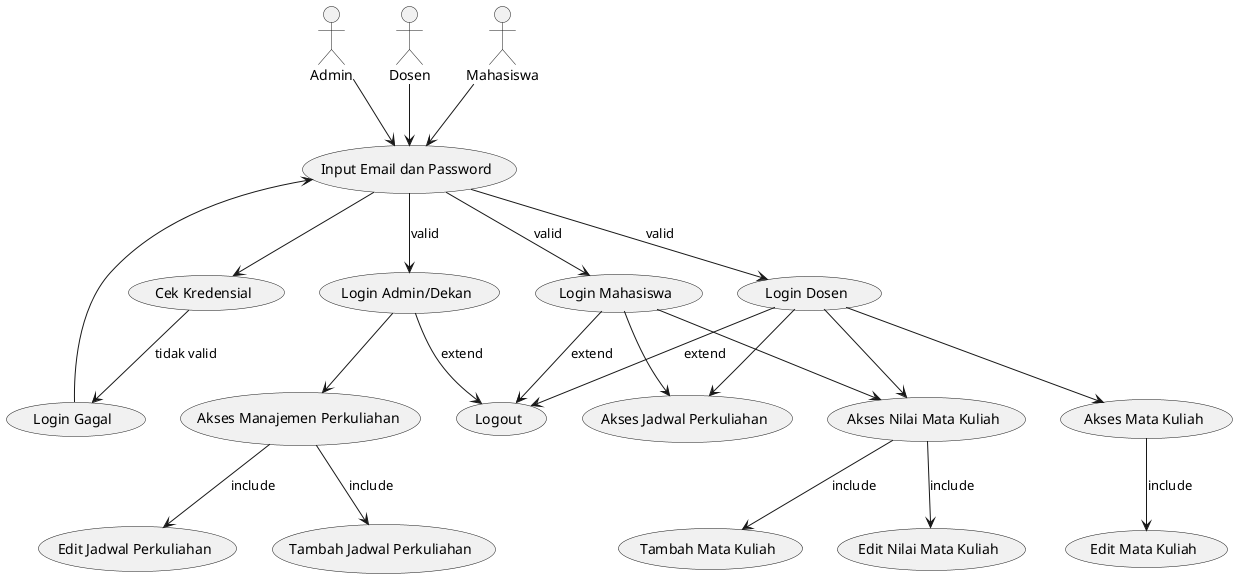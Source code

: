 @startuml jadwal
actor Admin
actor Dosen
actor Mahasiswa

usecase "Input Email dan Password" as UC1
usecase "Cek Kredensial" as UC2
usecase "Login Gagal" as UC3
usecase "Login Admin/Dekan" as UC4
usecase "Login Mahasiswa" as UC5
usecase "Login Dosen" as UC6
usecase "Akses Manajemen Perkuliahan" as UC7
usecase "Akses Jadwal Perkuliahan" as UC8
usecase "Tambah Jadwal Perkuliahan" as UC9
usecase "Edit Jadwal Perkuliahan" as UC10
usecase "Edit Nilai Mata Kuliah" as UC11
usecase "Akses Nilai Mata Kuliah" as UC12
usecase "Akses Mata Kuliah" as UC13
usecase "Edit Mata Kuliah" as UC14
usecase "Tambah Mata Kuliah" as UC16
usecase "Logout" as UC15

Admin --> UC1
Dosen --> UC1
Mahasiswa --> UC1
UC1 --> UC2
UC2 --> UC3: tidak valid
UC3 --> UC1

UC1 --> UC4: valid
UC4 --> UC7
UC7 --> UC9: include
UC7 --> UC10: include
UC4 --> UC15 : extend

UC1 --> UC5: valid
UC5 --> UC8
UC5 --> UC12
UC12 --> UC16: include
UC5 --> UC15 : extend

UC1 --> UC6: valid
UC6 --> UC8
UC6 --> UC12
UC12 --> UC11: include
UC6 --> UC13
UC13 --> UC14: include
UC6 --> UC15 : extend

@enduml